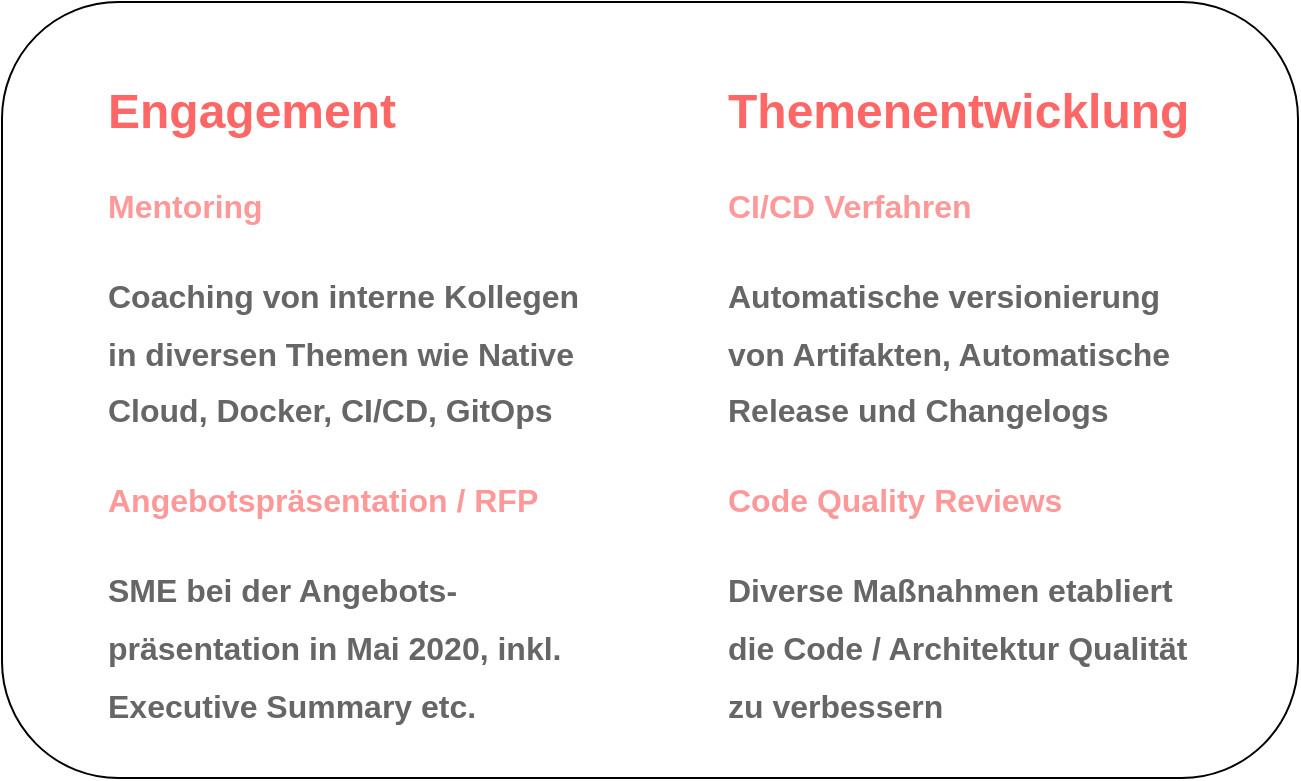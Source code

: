 <mxfile version="13.4.1" type="github">
  <diagram id="r1tN7UxyKu4WNXf6Jt81" name="Page-1">
    <mxGraphModel dx="595" dy="713" grid="1" gridSize="10" guides="1" tooltips="1" connect="1" arrows="1" fold="1" page="1" pageScale="1" pageWidth="827" pageHeight="1169" math="0" shadow="0">
      <root>
        <mxCell id="0" />
        <mxCell id="1" parent="0" />
        <mxCell id="6_JUzSjx_Nh24gM4Ez0H-1" value="" style="group" vertex="1" connectable="0" parent="1">
          <mxGeometry x="908" y="504" width="648" height="388" as="geometry" />
        </mxCell>
        <mxCell id="6_JUzSjx_Nh24gM4Ez0H-2" value="" style="rounded=1;whiteSpace=wrap;html=1;" vertex="1" parent="6_JUzSjx_Nh24gM4Ez0H-1">
          <mxGeometry width="648" height="388" as="geometry" />
        </mxCell>
        <mxCell id="6_JUzSjx_Nh24gM4Ez0H-3" value="" style="group" vertex="1" connectable="0" parent="6_JUzSjx_Nh24gM4Ez0H-1">
          <mxGeometry x="48" y="35" width="560" height="340" as="geometry" />
        </mxCell>
        <mxCell id="6_JUzSjx_Nh24gM4Ez0H-4" value="&lt;h1&gt;&lt;font color=&quot;#ff6666&quot;&gt;Themenentwicklung&lt;/font&gt;&lt;/h1&gt;&lt;h1&gt;&lt;font style=&quot;font-size: 16px&quot; color=&quot;#ff9999&quot;&gt;CI/CD Verfahren&lt;/font&gt;&lt;/h1&gt;&lt;h1&gt;&lt;font color=&quot;#666666&quot;&gt;&lt;span style=&quot;font-size: 16px&quot;&gt;Automatische versionierung von Artifakten, Automatische Release und Changelogs&lt;/span&gt;&lt;/font&gt;&lt;/h1&gt;&lt;h1&gt;&lt;font color=&quot;#ff9999&quot;&gt;&lt;span style=&quot;font-size: 16px&quot;&gt;Code Quality Reviews&lt;/span&gt;&lt;/font&gt;&lt;/h1&gt;&lt;div&gt;&lt;h1&gt;&lt;font color=&quot;#666666&quot;&gt;&lt;span style=&quot;font-size: 16px&quot;&gt;Diverse Maßnahmen etabliert die Code / Architektur Qualität zu verbessern&lt;/span&gt;&lt;/font&gt;&lt;/h1&gt;&lt;/div&gt;" style="text;html=1;strokeColor=none;fillColor=none;spacing=5;spacingTop=-20;whiteSpace=wrap;overflow=hidden;rounded=0;" vertex="1" parent="6_JUzSjx_Nh24gM4Ez0H-3">
          <mxGeometry x="310" width="250" height="340" as="geometry" />
        </mxCell>
        <mxCell id="6_JUzSjx_Nh24gM4Ez0H-5" value="&lt;h1&gt;&lt;span&gt;&lt;font color=&quot;#ff6666&quot;&gt;Engagement&lt;/font&gt;&lt;/span&gt;&lt;/h1&gt;&lt;h1&gt;&lt;font color=&quot;#ff9999&quot;&gt;&lt;span style=&quot;font-size: 16px&quot;&gt;Mentoring&lt;/span&gt;&lt;/font&gt;&lt;/h1&gt;&lt;h1&gt;&lt;font color=&quot;#666666&quot;&gt;&lt;span style=&quot;font-size: 16px&quot;&gt;Coaching von interne Kollegen in diversen Themen wie Native Cloud, Docker, CI/CD, GitOps&lt;/span&gt;&lt;/font&gt;&lt;/h1&gt;&lt;h1&gt;&lt;font color=&quot;#ff9999&quot;&gt;&lt;span style=&quot;font-size: 16px&quot;&gt;Angebotspräsentation / RFP&lt;/span&gt;&lt;/font&gt;&lt;/h1&gt;&lt;div&gt;&lt;h1&gt;&lt;span style=&quot;font-size: 16px&quot;&gt;&lt;font color=&quot;#666666&quot;&gt;SME bei der Angebots-präsentation in Mai 2020, inkl. Executive Summary etc.&lt;/font&gt;&lt;/span&gt;&lt;/h1&gt;&lt;/div&gt;" style="text;html=1;strokeColor=none;fillColor=none;spacing=5;spacingTop=-20;whiteSpace=wrap;overflow=hidden;rounded=0;" vertex="1" parent="6_JUzSjx_Nh24gM4Ez0H-3">
          <mxGeometry width="250" height="340" as="geometry" />
        </mxCell>
      </root>
    </mxGraphModel>
  </diagram>
</mxfile>
